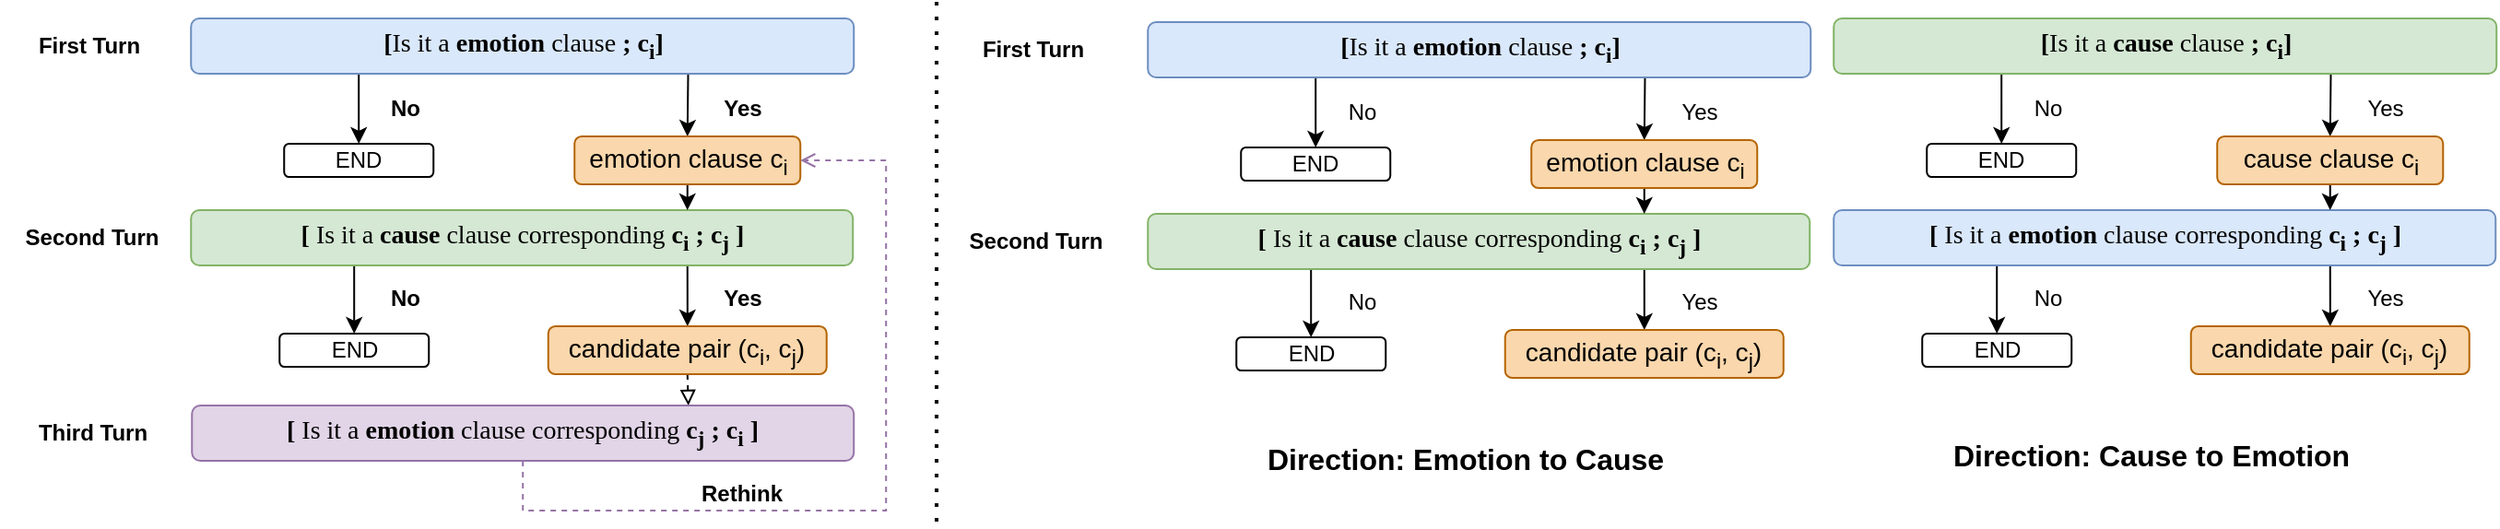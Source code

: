 <mxfile version="14.9.3" type="github">
  <diagram id="mBf7XqMYEkYWZMNUttf4" name="Page-1">
    <mxGraphModel dx="1497" dy="817" grid="0" gridSize="10" guides="1" tooltips="1" connect="1" arrows="1" fold="1" page="1" pageScale="1" pageWidth="1400" pageHeight="300" math="0" shadow="0">
      <root>
        <mxCell id="0" />
        <mxCell id="1" parent="0" />
        <mxCell id="mlQqfWyMBUNmMCPU1aK_-23" style="edgeStyle=orthogonalEdgeStyle;rounded=0;orthogonalLoop=1;jettySize=auto;html=1;exitX=0.25;exitY=1;exitDx=0;exitDy=0;entryX=0.5;entryY=0;entryDx=0;entryDy=0;" parent="1" source="mlQqfWyMBUNmMCPU1aK_-25" target="mlQqfWyMBUNmMCPU1aK_-26" edge="1">
          <mxGeometry relative="1" as="geometry" />
        </mxCell>
        <mxCell id="mlQqfWyMBUNmMCPU1aK_-24" style="edgeStyle=orthogonalEdgeStyle;rounded=0;orthogonalLoop=1;jettySize=auto;html=1;exitX=0.75;exitY=1;exitDx=0;exitDy=0;entryX=0.5;entryY=0;entryDx=0;entryDy=0;" parent="1" source="mlQqfWyMBUNmMCPU1aK_-25" target="mlQqfWyMBUNmMCPU1aK_-31" edge="1">
          <mxGeometry relative="1" as="geometry" />
        </mxCell>
        <mxCell id="mlQqfWyMBUNmMCPU1aK_-25" value="&lt;font style=&quot;font-size: 14px&quot;&gt;&lt;font face=&quot;Verdana&quot;&gt;&lt;b&gt;[&lt;/b&gt;&lt;/font&gt;&lt;span style=&quot;font-family: &amp;#34;verdana&amp;#34;&quot;&gt;Is it a&amp;nbsp;&lt;/span&gt;&lt;b style=&quot;font-family: &amp;#34;verdana&amp;#34;&quot;&gt;emotion&lt;/b&gt;&lt;span style=&quot;font-family: &amp;#34;verdana&amp;#34;&quot;&gt;&amp;nbsp;clause&amp;nbsp;&lt;/span&gt;&lt;b style=&quot;font-family: &amp;#34;verdana&amp;#34;&quot;&gt;;&lt;/b&gt;&lt;span style=&quot;font-family: &amp;#34;verdana&amp;#34;&quot;&gt;&amp;nbsp;&lt;b&gt;c&lt;sub&gt;i&lt;/sub&gt;]&lt;/b&gt;&lt;/span&gt;&lt;/font&gt;" style="rounded=1;whiteSpace=wrap;html=1;fillColor=#dae8fc;strokeColor=#6c8ebf;" parent="1" vertex="1">
          <mxGeometry x="622.62" y="20" width="359.5" height="30" as="geometry" />
        </mxCell>
        <mxCell id="mlQqfWyMBUNmMCPU1aK_-26" value="END" style="rounded=1;whiteSpace=wrap;html=1;" parent="1" vertex="1">
          <mxGeometry x="673.12" y="88" width="81" height="18" as="geometry" />
        </mxCell>
        <mxCell id="mlQqfWyMBUNmMCPU1aK_-27" style="edgeStyle=orthogonalEdgeStyle;rounded=0;orthogonalLoop=1;jettySize=auto;html=1;exitX=0.25;exitY=1;exitDx=0;exitDy=0;entryX=0.5;entryY=0;entryDx=0;entryDy=0;" parent="1" source="mlQqfWyMBUNmMCPU1aK_-29" target="mlQqfWyMBUNmMCPU1aK_-32" edge="1">
          <mxGeometry relative="1" as="geometry" />
        </mxCell>
        <mxCell id="mlQqfWyMBUNmMCPU1aK_-28" style="edgeStyle=orthogonalEdgeStyle;rounded=0;orthogonalLoop=1;jettySize=auto;html=1;exitX=0.75;exitY=1;exitDx=0;exitDy=0;" parent="1" source="mlQqfWyMBUNmMCPU1aK_-29" target="mlQqfWyMBUNmMCPU1aK_-34" edge="1">
          <mxGeometry relative="1" as="geometry" />
        </mxCell>
        <mxCell id="mlQqfWyMBUNmMCPU1aK_-29" value="&lt;font style=&quot;font-size: 14px&quot; face=&quot;Verdana&quot;&gt;&lt;b&gt;[&lt;/b&gt; Is it a &lt;b&gt;cause&lt;/b&gt; clause corresponding &lt;b&gt;c&lt;sub&gt;i&lt;/sub&gt;&lt;/b&gt; &lt;b&gt;;&lt;/b&gt; &lt;b&gt;c&lt;sub&gt;j&lt;/sub&gt;&amp;nbsp;]&lt;/b&gt;&lt;/font&gt;" style="rounded=1;whiteSpace=wrap;html=1;fillColor=#D5E8D4;strokeColor=#82B366;" parent="1" vertex="1">
          <mxGeometry x="622.62" y="124" width="359" height="30" as="geometry" />
        </mxCell>
        <mxCell id="mlQqfWyMBUNmMCPU1aK_-30" style="edgeStyle=orthogonalEdgeStyle;rounded=0;orthogonalLoop=1;jettySize=auto;html=1;exitX=0.5;exitY=1;exitDx=0;exitDy=0;entryX=0.75;entryY=0;entryDx=0;entryDy=0;" parent="1" source="mlQqfWyMBUNmMCPU1aK_-31" target="mlQqfWyMBUNmMCPU1aK_-29" edge="1">
          <mxGeometry relative="1" as="geometry" />
        </mxCell>
        <mxCell id="mlQqfWyMBUNmMCPU1aK_-31" value="&lt;font style=&quot;font-size: 14px&quot;&gt;emotion clause c&lt;sub&gt;i&lt;/sub&gt;&lt;/font&gt;" style="rounded=1;whiteSpace=wrap;html=1;fillColor=#fad7ac;strokeColor=#b46504;" parent="1" vertex="1">
          <mxGeometry x="830.62" y="84" width="122.5" height="26" as="geometry" />
        </mxCell>
        <mxCell id="mlQqfWyMBUNmMCPU1aK_-32" value="END" style="rounded=1;whiteSpace=wrap;html=1;" parent="1" vertex="1">
          <mxGeometry x="670.62" y="191" width="81" height="18" as="geometry" />
        </mxCell>
        <mxCell id="mlQqfWyMBUNmMCPU1aK_-34" value="&lt;font style=&quot;font-size: 14px&quot;&gt;candidate pair (c&lt;sub&gt;i&lt;/sub&gt;, c&lt;sub&gt;j&lt;/sub&gt;)&lt;/font&gt;" style="rounded=1;whiteSpace=wrap;html=1;fillColor=#fad7ac;strokeColor=#b46504;" parent="1" vertex="1">
          <mxGeometry x="816.37" y="187" width="151" height="26" as="geometry" />
        </mxCell>
        <mxCell id="mlQqfWyMBUNmMCPU1aK_-37" value="&lt;b&gt;First Turn&lt;/b&gt;" style="text;html=1;strokeColor=none;fillColor=none;align=center;verticalAlign=middle;whiteSpace=wrap;rounded=0;" parent="1" vertex="1">
          <mxGeometry x="511.62" y="25" width="97" height="20" as="geometry" />
        </mxCell>
        <mxCell id="mlQqfWyMBUNmMCPU1aK_-38" value="&lt;b&gt;Second Turn&lt;/b&gt;" style="text;html=1;strokeColor=none;fillColor=none;align=center;verticalAlign=middle;whiteSpace=wrap;rounded=0;" parent="1" vertex="1">
          <mxGeometry x="511.62" y="129" width="100.25" height="20" as="geometry" />
        </mxCell>
        <mxCell id="mlQqfWyMBUNmMCPU1aK_-40" value="No" style="text;html=1;strokeColor=none;fillColor=none;align=center;verticalAlign=middle;whiteSpace=wrap;rounded=0;" parent="1" vertex="1">
          <mxGeometry x="718.62" y="162" width="40" height="20" as="geometry" />
        </mxCell>
        <mxCell id="mlQqfWyMBUNmMCPU1aK_-41" value="Yes" style="text;html=1;strokeColor=none;fillColor=none;align=center;verticalAlign=middle;whiteSpace=wrap;rounded=0;" parent="1" vertex="1">
          <mxGeometry x="901.62" y="162" width="40" height="20" as="geometry" />
        </mxCell>
        <mxCell id="mlQqfWyMBUNmMCPU1aK_-43" value="No" style="text;html=1;strokeColor=none;fillColor=none;align=center;verticalAlign=middle;whiteSpace=wrap;rounded=0;" parent="1" vertex="1">
          <mxGeometry x="718.62" y="59" width="40" height="20" as="geometry" />
        </mxCell>
        <mxCell id="mlQqfWyMBUNmMCPU1aK_-44" value="Yes" style="text;html=1;strokeColor=none;fillColor=none;align=center;verticalAlign=middle;whiteSpace=wrap;rounded=0;" parent="1" vertex="1">
          <mxGeometry x="901.62" y="59" width="40" height="20" as="geometry" />
        </mxCell>
        <mxCell id="mlQqfWyMBUNmMCPU1aK_-45" style="edgeStyle=orthogonalEdgeStyle;rounded=0;orthogonalLoop=1;jettySize=auto;html=1;exitX=0.25;exitY=1;exitDx=0;exitDy=0;entryX=0.5;entryY=0;entryDx=0;entryDy=0;" parent="1" source="mlQqfWyMBUNmMCPU1aK_-47" target="mlQqfWyMBUNmMCPU1aK_-48" edge="1">
          <mxGeometry relative="1" as="geometry" />
        </mxCell>
        <mxCell id="mlQqfWyMBUNmMCPU1aK_-46" style="edgeStyle=orthogonalEdgeStyle;rounded=0;orthogonalLoop=1;jettySize=auto;html=1;exitX=0.75;exitY=1;exitDx=0;exitDy=0;entryX=0.5;entryY=0;entryDx=0;entryDy=0;" parent="1" source="mlQqfWyMBUNmMCPU1aK_-47" target="mlQqfWyMBUNmMCPU1aK_-53" edge="1">
          <mxGeometry relative="1" as="geometry" />
        </mxCell>
        <mxCell id="mlQqfWyMBUNmMCPU1aK_-47" value="&lt;font style=&quot;font-size: 14px&quot;&gt;&lt;font face=&quot;Verdana&quot;&gt;&lt;b&gt;[&lt;/b&gt;&lt;/font&gt;&lt;span style=&quot;font-family: &amp;#34;verdana&amp;#34;&quot;&gt;Is it a&amp;nbsp;&lt;/span&gt;&lt;b style=&quot;font-family: &amp;#34;verdana&amp;#34;&quot;&gt;cause&lt;/b&gt;&lt;span style=&quot;font-family: &amp;#34;verdana&amp;#34;&quot;&gt;&amp;nbsp;clause&amp;nbsp;&lt;/span&gt;&lt;b style=&quot;font-family: &amp;#34;verdana&amp;#34;&quot;&gt;;&lt;/b&gt;&lt;span style=&quot;font-family: &amp;#34;verdana&amp;#34;&quot;&gt;&amp;nbsp;&lt;b&gt;c&lt;sub&gt;i&lt;/sub&gt;]&lt;/b&gt;&lt;/span&gt;&lt;/font&gt;" style="rounded=1;whiteSpace=wrap;html=1;fillColor=#D5E8D4;strokeColor=#82B366;" parent="1" vertex="1">
          <mxGeometry x="994.62" y="18" width="359.5" height="30" as="geometry" />
        </mxCell>
        <mxCell id="mlQqfWyMBUNmMCPU1aK_-48" value="END" style="rounded=1;whiteSpace=wrap;html=1;" parent="1" vertex="1">
          <mxGeometry x="1045.12" y="86" width="81" height="18" as="geometry" />
        </mxCell>
        <mxCell id="mlQqfWyMBUNmMCPU1aK_-49" style="edgeStyle=orthogonalEdgeStyle;rounded=0;orthogonalLoop=1;jettySize=auto;html=1;exitX=0.25;exitY=1;exitDx=0;exitDy=0;entryX=0.5;entryY=0;entryDx=0;entryDy=0;" parent="1" source="mlQqfWyMBUNmMCPU1aK_-51" target="mlQqfWyMBUNmMCPU1aK_-54" edge="1">
          <mxGeometry relative="1" as="geometry" />
        </mxCell>
        <mxCell id="mlQqfWyMBUNmMCPU1aK_-50" style="edgeStyle=orthogonalEdgeStyle;rounded=0;orthogonalLoop=1;jettySize=auto;html=1;exitX=0.75;exitY=1;exitDx=0;exitDy=0;" parent="1" source="mlQqfWyMBUNmMCPU1aK_-51" target="mlQqfWyMBUNmMCPU1aK_-55" edge="1">
          <mxGeometry relative="1" as="geometry" />
        </mxCell>
        <mxCell id="mlQqfWyMBUNmMCPU1aK_-51" value="&lt;font style=&quot;font-size: 14px&quot; face=&quot;Verdana&quot;&gt;&lt;b&gt;[&lt;/b&gt; Is it a &lt;b&gt;emotion&lt;/b&gt; clause corresponding &lt;b&gt;c&lt;sub&gt;i&lt;/sub&gt;&lt;/b&gt; &lt;b&gt;;&lt;/b&gt; &lt;b&gt;c&lt;sub&gt;j&lt;/sub&gt;&amp;nbsp;]&lt;/b&gt;&lt;/font&gt;" style="rounded=1;whiteSpace=wrap;html=1;fillColor=#DAE8FC;strokeColor=#6C8EBF;" parent="1" vertex="1">
          <mxGeometry x="994.62" y="122" width="359" height="30" as="geometry" />
        </mxCell>
        <mxCell id="mlQqfWyMBUNmMCPU1aK_-52" style="edgeStyle=orthogonalEdgeStyle;rounded=0;orthogonalLoop=1;jettySize=auto;html=1;exitX=0.5;exitY=1;exitDx=0;exitDy=0;entryX=0.75;entryY=0;entryDx=0;entryDy=0;" parent="1" source="mlQqfWyMBUNmMCPU1aK_-53" target="mlQqfWyMBUNmMCPU1aK_-51" edge="1">
          <mxGeometry relative="1" as="geometry" />
        </mxCell>
        <mxCell id="mlQqfWyMBUNmMCPU1aK_-53" value="&lt;font style=&quot;font-size: 14px&quot;&gt;cause clause c&lt;sub&gt;i&lt;/sub&gt;&lt;/font&gt;" style="rounded=1;whiteSpace=wrap;html=1;fillColor=#fad7ac;strokeColor=#b46504;" parent="1" vertex="1">
          <mxGeometry x="1202.62" y="82" width="122.5" height="26" as="geometry" />
        </mxCell>
        <mxCell id="mlQqfWyMBUNmMCPU1aK_-54" value="END" style="rounded=1;whiteSpace=wrap;html=1;" parent="1" vertex="1">
          <mxGeometry x="1042.62" y="189" width="81" height="18" as="geometry" />
        </mxCell>
        <mxCell id="mlQqfWyMBUNmMCPU1aK_-55" value="&lt;font style=&quot;font-size: 14px&quot;&gt;candidate pair (c&lt;sub&gt;i&lt;/sub&gt;, c&lt;sub&gt;j&lt;/sub&gt;)&lt;/font&gt;" style="rounded=1;whiteSpace=wrap;html=1;fillColor=#fad7ac;strokeColor=#b46504;" parent="1" vertex="1">
          <mxGeometry x="1188.37" y="185" width="151" height="26" as="geometry" />
        </mxCell>
        <mxCell id="mlQqfWyMBUNmMCPU1aK_-58" value="No" style="text;html=1;strokeColor=none;fillColor=none;align=center;verticalAlign=middle;whiteSpace=wrap;rounded=0;" parent="1" vertex="1">
          <mxGeometry x="1090.62" y="160" width="40" height="20" as="geometry" />
        </mxCell>
        <mxCell id="mlQqfWyMBUNmMCPU1aK_-59" value="Yes" style="text;html=1;strokeColor=none;fillColor=none;align=center;verticalAlign=middle;whiteSpace=wrap;rounded=0;" parent="1" vertex="1">
          <mxGeometry x="1273.62" y="160" width="40" height="20" as="geometry" />
        </mxCell>
        <mxCell id="mlQqfWyMBUNmMCPU1aK_-60" value="No" style="text;html=1;strokeColor=none;fillColor=none;align=center;verticalAlign=middle;whiteSpace=wrap;rounded=0;" parent="1" vertex="1">
          <mxGeometry x="1090.62" y="57" width="40" height="20" as="geometry" />
        </mxCell>
        <mxCell id="mlQqfWyMBUNmMCPU1aK_-61" value="Yes" style="text;html=1;strokeColor=none;fillColor=none;align=center;verticalAlign=middle;whiteSpace=wrap;rounded=0;" parent="1" vertex="1">
          <mxGeometry x="1273.62" y="57" width="40" height="20" as="geometry" />
        </mxCell>
        <mxCell id="mlQqfWyMBUNmMCPU1aK_-62" value="" style="endArrow=none;dashed=1;html=1;dashPattern=1 3;strokeWidth=2;" parent="1" edge="1">
          <mxGeometry width="50" height="50" relative="1" as="geometry">
            <mxPoint x="508" y="9" as="sourcePoint" />
            <mxPoint x="508" y="292" as="targetPoint" />
          </mxGeometry>
        </mxCell>
        <mxCell id="p34tNjYk5PUZNEn6N0vp-2" value="&lt;font size=&quot;1&quot;&gt;&lt;b style=&quot;font-size: 16px&quot;&gt;Direction: Emotion to Cause&lt;/b&gt;&lt;/font&gt;" style="text;html=1;strokeColor=none;fillColor=none;align=center;verticalAlign=middle;whiteSpace=wrap;rounded=0;" vertex="1" parent="1">
          <mxGeometry x="673.12" y="235" width="244" height="44" as="geometry" />
        </mxCell>
        <mxCell id="p34tNjYk5PUZNEn6N0vp-3" value="&lt;font size=&quot;1&quot;&gt;&lt;b style=&quot;font-size: 16px&quot;&gt;Direction: Cause to Emotion&lt;/b&gt;&lt;/font&gt;" style="text;html=1;strokeColor=none;fillColor=none;align=center;verticalAlign=middle;whiteSpace=wrap;rounded=0;" vertex="1" parent="1">
          <mxGeometry x="1045.12" y="233" width="244" height="44" as="geometry" />
        </mxCell>
        <mxCell id="p34tNjYk5PUZNEn6N0vp-4" style="edgeStyle=orthogonalEdgeStyle;rounded=0;orthogonalLoop=1;jettySize=auto;html=1;exitX=0.25;exitY=1;exitDx=0;exitDy=0;entryX=0.5;entryY=0;entryDx=0;entryDy=0;" edge="1" parent="1" source="p34tNjYk5PUZNEn6N0vp-6" target="p34tNjYk5PUZNEn6N0vp-7">
          <mxGeometry relative="1" as="geometry" />
        </mxCell>
        <mxCell id="p34tNjYk5PUZNEn6N0vp-5" style="edgeStyle=orthogonalEdgeStyle;rounded=0;orthogonalLoop=1;jettySize=auto;html=1;exitX=0.75;exitY=1;exitDx=0;exitDy=0;entryX=0.5;entryY=0;entryDx=0;entryDy=0;" edge="1" parent="1" source="p34tNjYk5PUZNEn6N0vp-6" target="p34tNjYk5PUZNEn6N0vp-12">
          <mxGeometry relative="1" as="geometry" />
        </mxCell>
        <mxCell id="p34tNjYk5PUZNEn6N0vp-6" value="&lt;font style=&quot;font-size: 14px&quot;&gt;&lt;font face=&quot;Verdana&quot;&gt;&lt;b&gt;[&lt;/b&gt;&lt;/font&gt;&lt;span style=&quot;font-family: &amp;#34;verdana&amp;#34;&quot;&gt;Is it a&amp;nbsp;&lt;/span&gt;&lt;b style=&quot;font-family: &amp;#34;verdana&amp;#34;&quot;&gt;emotion&lt;/b&gt;&lt;span style=&quot;font-family: &amp;#34;verdana&amp;#34;&quot;&gt;&amp;nbsp;clause&amp;nbsp;&lt;/span&gt;&lt;b style=&quot;font-family: &amp;#34;verdana&amp;#34;&quot;&gt;;&lt;/b&gt;&lt;span style=&quot;font-family: &amp;#34;verdana&amp;#34;&quot;&gt;&amp;nbsp;&lt;b&gt;c&lt;sub&gt;i&lt;/sub&gt;]&lt;/b&gt;&lt;/span&gt;&lt;/font&gt;" style="rounded=1;whiteSpace=wrap;html=1;fillColor=#dae8fc;strokeColor=#6c8ebf;" vertex="1" parent="1">
          <mxGeometry x="103.62" y="18" width="359.5" height="30" as="geometry" />
        </mxCell>
        <mxCell id="p34tNjYk5PUZNEn6N0vp-7" value="END" style="rounded=1;whiteSpace=wrap;html=1;" vertex="1" parent="1">
          <mxGeometry x="154.12" y="86" width="81" height="18" as="geometry" />
        </mxCell>
        <mxCell id="p34tNjYk5PUZNEn6N0vp-8" style="edgeStyle=orthogonalEdgeStyle;rounded=0;orthogonalLoop=1;jettySize=auto;html=1;exitX=0.25;exitY=1;exitDx=0;exitDy=0;entryX=0.5;entryY=0;entryDx=0;entryDy=0;" edge="1" parent="1" source="p34tNjYk5PUZNEn6N0vp-10" target="p34tNjYk5PUZNEn6N0vp-13">
          <mxGeometry relative="1" as="geometry" />
        </mxCell>
        <mxCell id="p34tNjYk5PUZNEn6N0vp-9" style="edgeStyle=orthogonalEdgeStyle;rounded=0;orthogonalLoop=1;jettySize=auto;html=1;exitX=0.75;exitY=1;exitDx=0;exitDy=0;" edge="1" parent="1" source="p34tNjYk5PUZNEn6N0vp-10" target="p34tNjYk5PUZNEn6N0vp-15">
          <mxGeometry relative="1" as="geometry" />
        </mxCell>
        <mxCell id="p34tNjYk5PUZNEn6N0vp-10" value="&lt;font style=&quot;font-size: 14px&quot; face=&quot;Verdana&quot;&gt;&lt;b&gt;[&lt;/b&gt; Is it a &lt;b&gt;cause&lt;/b&gt; clause corresponding &lt;b&gt;c&lt;sub&gt;i&lt;/sub&gt;&lt;/b&gt; &lt;b&gt;;&lt;/b&gt; &lt;b&gt;c&lt;sub&gt;j&lt;/sub&gt;&amp;nbsp;]&lt;/b&gt;&lt;/font&gt;" style="rounded=1;whiteSpace=wrap;html=1;fillColor=#d5e8d4;strokeColor=#82b366;" vertex="1" parent="1">
          <mxGeometry x="103.62" y="122" width="359" height="30" as="geometry" />
        </mxCell>
        <mxCell id="p34tNjYk5PUZNEn6N0vp-11" style="edgeStyle=orthogonalEdgeStyle;rounded=0;orthogonalLoop=1;jettySize=auto;html=1;exitX=0.5;exitY=1;exitDx=0;exitDy=0;entryX=0.75;entryY=0;entryDx=0;entryDy=0;" edge="1" parent="1" source="p34tNjYk5PUZNEn6N0vp-12" target="p34tNjYk5PUZNEn6N0vp-10">
          <mxGeometry relative="1" as="geometry" />
        </mxCell>
        <mxCell id="p34tNjYk5PUZNEn6N0vp-12" value="&lt;font style=&quot;font-size: 14px&quot;&gt;emotion clause c&lt;sub&gt;i&lt;/sub&gt;&lt;/font&gt;" style="rounded=1;whiteSpace=wrap;html=1;fillColor=#fad7ac;strokeColor=#b46504;" vertex="1" parent="1">
          <mxGeometry x="311.62" y="82" width="122.5" height="26" as="geometry" />
        </mxCell>
        <mxCell id="p34tNjYk5PUZNEn6N0vp-13" value="END" style="rounded=1;whiteSpace=wrap;html=1;" vertex="1" parent="1">
          <mxGeometry x="151.62" y="189" width="81" height="18" as="geometry" />
        </mxCell>
        <mxCell id="p34tNjYk5PUZNEn6N0vp-14" style="edgeStyle=orthogonalEdgeStyle;rounded=0;orthogonalLoop=1;jettySize=auto;html=1;exitX=0.5;exitY=1;exitDx=0;exitDy=0;entryX=0.75;entryY=0;entryDx=0;entryDy=0;dashed=1;endArrow=block;endFill=0;" edge="1" parent="1" source="p34tNjYk5PUZNEn6N0vp-15" target="p34tNjYk5PUZNEn6N0vp-17">
          <mxGeometry relative="1" as="geometry" />
        </mxCell>
        <mxCell id="p34tNjYk5PUZNEn6N0vp-15" value="&lt;font style=&quot;font-size: 14px&quot;&gt;candidate pair (c&lt;sub&gt;i&lt;/sub&gt;, c&lt;sub&gt;j&lt;/sub&gt;)&lt;/font&gt;" style="rounded=1;whiteSpace=wrap;html=1;fillColor=#fad7ac;strokeColor=#b46504;" vertex="1" parent="1">
          <mxGeometry x="297.37" y="185" width="151" height="26" as="geometry" />
        </mxCell>
        <mxCell id="p34tNjYk5PUZNEn6N0vp-16" style="edgeStyle=orthogonalEdgeStyle;rounded=0;orthogonalLoop=1;jettySize=auto;html=1;entryX=1;entryY=0.5;entryDx=0;entryDy=0;dashed=1;endArrow=open;endFill=0;fillColor=#e1d5e7;strokeColor=#9673a6;" edge="1" parent="1" source="p34tNjYk5PUZNEn6N0vp-17" target="p34tNjYk5PUZNEn6N0vp-12">
          <mxGeometry relative="1" as="geometry">
            <Array as="points">
              <mxPoint x="283.62" y="285" />
              <mxPoint x="480.62" y="285" />
              <mxPoint x="480.62" y="95" />
            </Array>
          </mxGeometry>
        </mxCell>
        <mxCell id="p34tNjYk5PUZNEn6N0vp-17" value="&lt;font style=&quot;font-size: 14px&quot; face=&quot;Verdana&quot;&gt;&lt;b&gt;[&lt;/b&gt; Is it a &lt;b&gt;emotion&lt;/b&gt; clause corresponding &lt;b&gt;c&lt;sub&gt;j&lt;/sub&gt;&lt;/b&gt;&amp;nbsp;&lt;b&gt;;&lt;/b&gt; &lt;b&gt;c&lt;sub&gt;i&lt;/sub&gt;&amp;nbsp;]&lt;/b&gt;&lt;/font&gt;" style="rounded=1;whiteSpace=wrap;html=1;fillColor=#e1d5e7;strokeColor=#9673a6;" vertex="1" parent="1">
          <mxGeometry x="104.12" y="228" width="359" height="30" as="geometry" />
        </mxCell>
        <mxCell id="p34tNjYk5PUZNEn6N0vp-18" value="&lt;b&gt;First Turn&lt;/b&gt;" style="text;html=1;strokeColor=none;fillColor=none;align=center;verticalAlign=middle;whiteSpace=wrap;rounded=0;" vertex="1" parent="1">
          <mxGeometry x="0.25" y="23" width="97" height="20" as="geometry" />
        </mxCell>
        <mxCell id="p34tNjYk5PUZNEn6N0vp-19" value="&lt;b&gt;Second Turn&lt;/b&gt;" style="text;html=1;strokeColor=none;fillColor=none;align=center;verticalAlign=middle;whiteSpace=wrap;rounded=0;" vertex="1" parent="1">
          <mxGeometry y="127" width="100.25" height="20" as="geometry" />
        </mxCell>
        <mxCell id="p34tNjYk5PUZNEn6N0vp-20" value="&lt;b&gt;Third Turn&lt;/b&gt;" style="text;html=1;strokeColor=none;fillColor=none;align=center;verticalAlign=middle;whiteSpace=wrap;rounded=0;" vertex="1" parent="1">
          <mxGeometry x="0.87" y="233" width="98.5" height="20" as="geometry" />
        </mxCell>
        <mxCell id="p34tNjYk5PUZNEn6N0vp-21" value="&lt;b&gt;No&lt;/b&gt;" style="text;html=1;strokeColor=none;fillColor=none;align=center;verticalAlign=middle;whiteSpace=wrap;rounded=0;" vertex="1" parent="1">
          <mxGeometry x="199.62" y="160" width="40" height="20" as="geometry" />
        </mxCell>
        <mxCell id="p34tNjYk5PUZNEn6N0vp-22" value="&lt;b&gt;Yes&lt;/b&gt;" style="text;html=1;strokeColor=none;fillColor=none;align=center;verticalAlign=middle;whiteSpace=wrap;rounded=0;" vertex="1" parent="1">
          <mxGeometry x="382.62" y="160" width="40" height="20" as="geometry" />
        </mxCell>
        <mxCell id="p34tNjYk5PUZNEn6N0vp-23" value="&lt;b&gt;Rethink&lt;/b&gt;" style="text;html=1;strokeColor=none;fillColor=none;align=center;verticalAlign=middle;whiteSpace=wrap;rounded=0;" vertex="1" parent="1">
          <mxGeometry x="375.25" y="266" width="54.75" height="20" as="geometry" />
        </mxCell>
        <mxCell id="p34tNjYk5PUZNEn6N0vp-24" value="&lt;b&gt;No&lt;/b&gt;" style="text;html=1;strokeColor=none;fillColor=none;align=center;verticalAlign=middle;whiteSpace=wrap;rounded=0;" vertex="1" parent="1">
          <mxGeometry x="199.62" y="57" width="40" height="20" as="geometry" />
        </mxCell>
        <mxCell id="p34tNjYk5PUZNEn6N0vp-25" value="&lt;b&gt;Yes&lt;/b&gt;" style="text;html=1;strokeColor=none;fillColor=none;align=center;verticalAlign=middle;whiteSpace=wrap;rounded=0;" vertex="1" parent="1">
          <mxGeometry x="382.62" y="57" width="40" height="20" as="geometry" />
        </mxCell>
      </root>
    </mxGraphModel>
  </diagram>
</mxfile>

